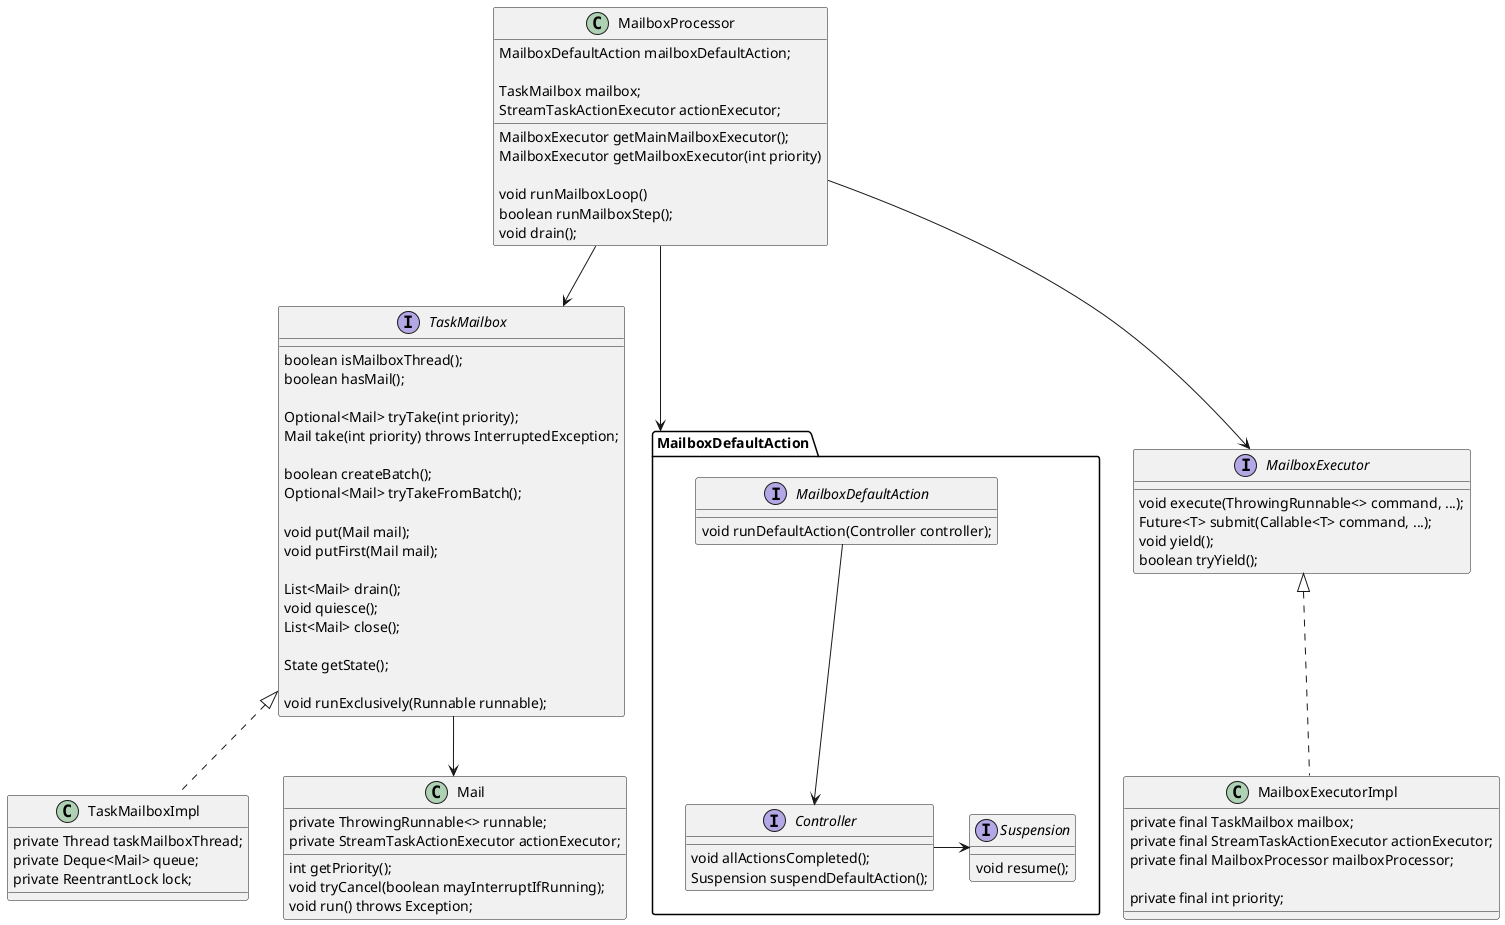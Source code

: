 @startuml flink-mailbox-model
interface TaskMailbox {
    boolean isMailboxThread();
    boolean hasMail();

    Optional<Mail> tryTake(int priority);
    Mail take(int priority) throws InterruptedException;

    boolean createBatch();
    Optional<Mail> tryTakeFromBatch();

    void put(Mail mail);
    void putFirst(Mail mail);

    List<Mail> drain();
    void quiesce();
    List<Mail> close();

    State getState();

    void runExclusively(Runnable runnable);
}

class TaskMailboxImpl implements TaskMailbox {
    private Thread taskMailboxThread;
    private Deque<Mail> queue;
    private ReentrantLock lock;
}

class Mail {
    private ThrowingRunnable<> runnable;
    private StreamTaskActionExecutor actionExecutor;

    int getPriority();
    void tryCancel(boolean mayInterruptIfRunning);
    void run() throws Exception;
}

TaskMailbox --> Mail

interface MailboxExecutor {
    void execute(ThrowingRunnable<> command, ...);
    Future<T> submit(Callable<T> command, ...);
    void yield();
    boolean tryYield();
}

class MailboxExecutorImpl implements MailboxExecutor {
    private final TaskMailbox mailbox;
    private final StreamTaskActionExecutor actionExecutor;
    private final MailboxProcessor mailboxProcessor;

    private final int priority;
}


class MailboxProcessor {
    MailboxDefaultAction mailboxDefaultAction;

    TaskMailbox mailbox;
    StreamTaskActionExecutor actionExecutor;

    MailboxExecutor getMainMailboxExecutor();
    MailboxExecutor getMailboxExecutor(int priority)

    void runMailboxLoop()
    boolean runMailboxStep();
    void drain();
}

MailboxProcessor --> MailboxDefaultAction
MailboxProcessor --> TaskMailbox
MailboxProcessor --> MailboxExecutor


namespace MailboxDefaultAction {
interface MailboxDefaultAction {
    void runDefaultAction(Controller controller);
}

interface Suspension {
    void resume();
}

interface Controller {
    void allActionsCompleted();
    Suspension suspendDefaultAction();
}

MailboxDefaultAction --> Controller
Controller -> Suspension
}
@enduml